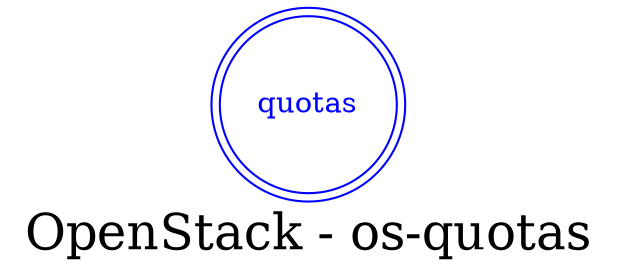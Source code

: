 digraph LexiconGraph {
graph[label="OpenStack - os-quotas", fontsize=24]
splines=true
"quotas" [color=blue, fontcolor=blue, shape=doublecircle]
}
